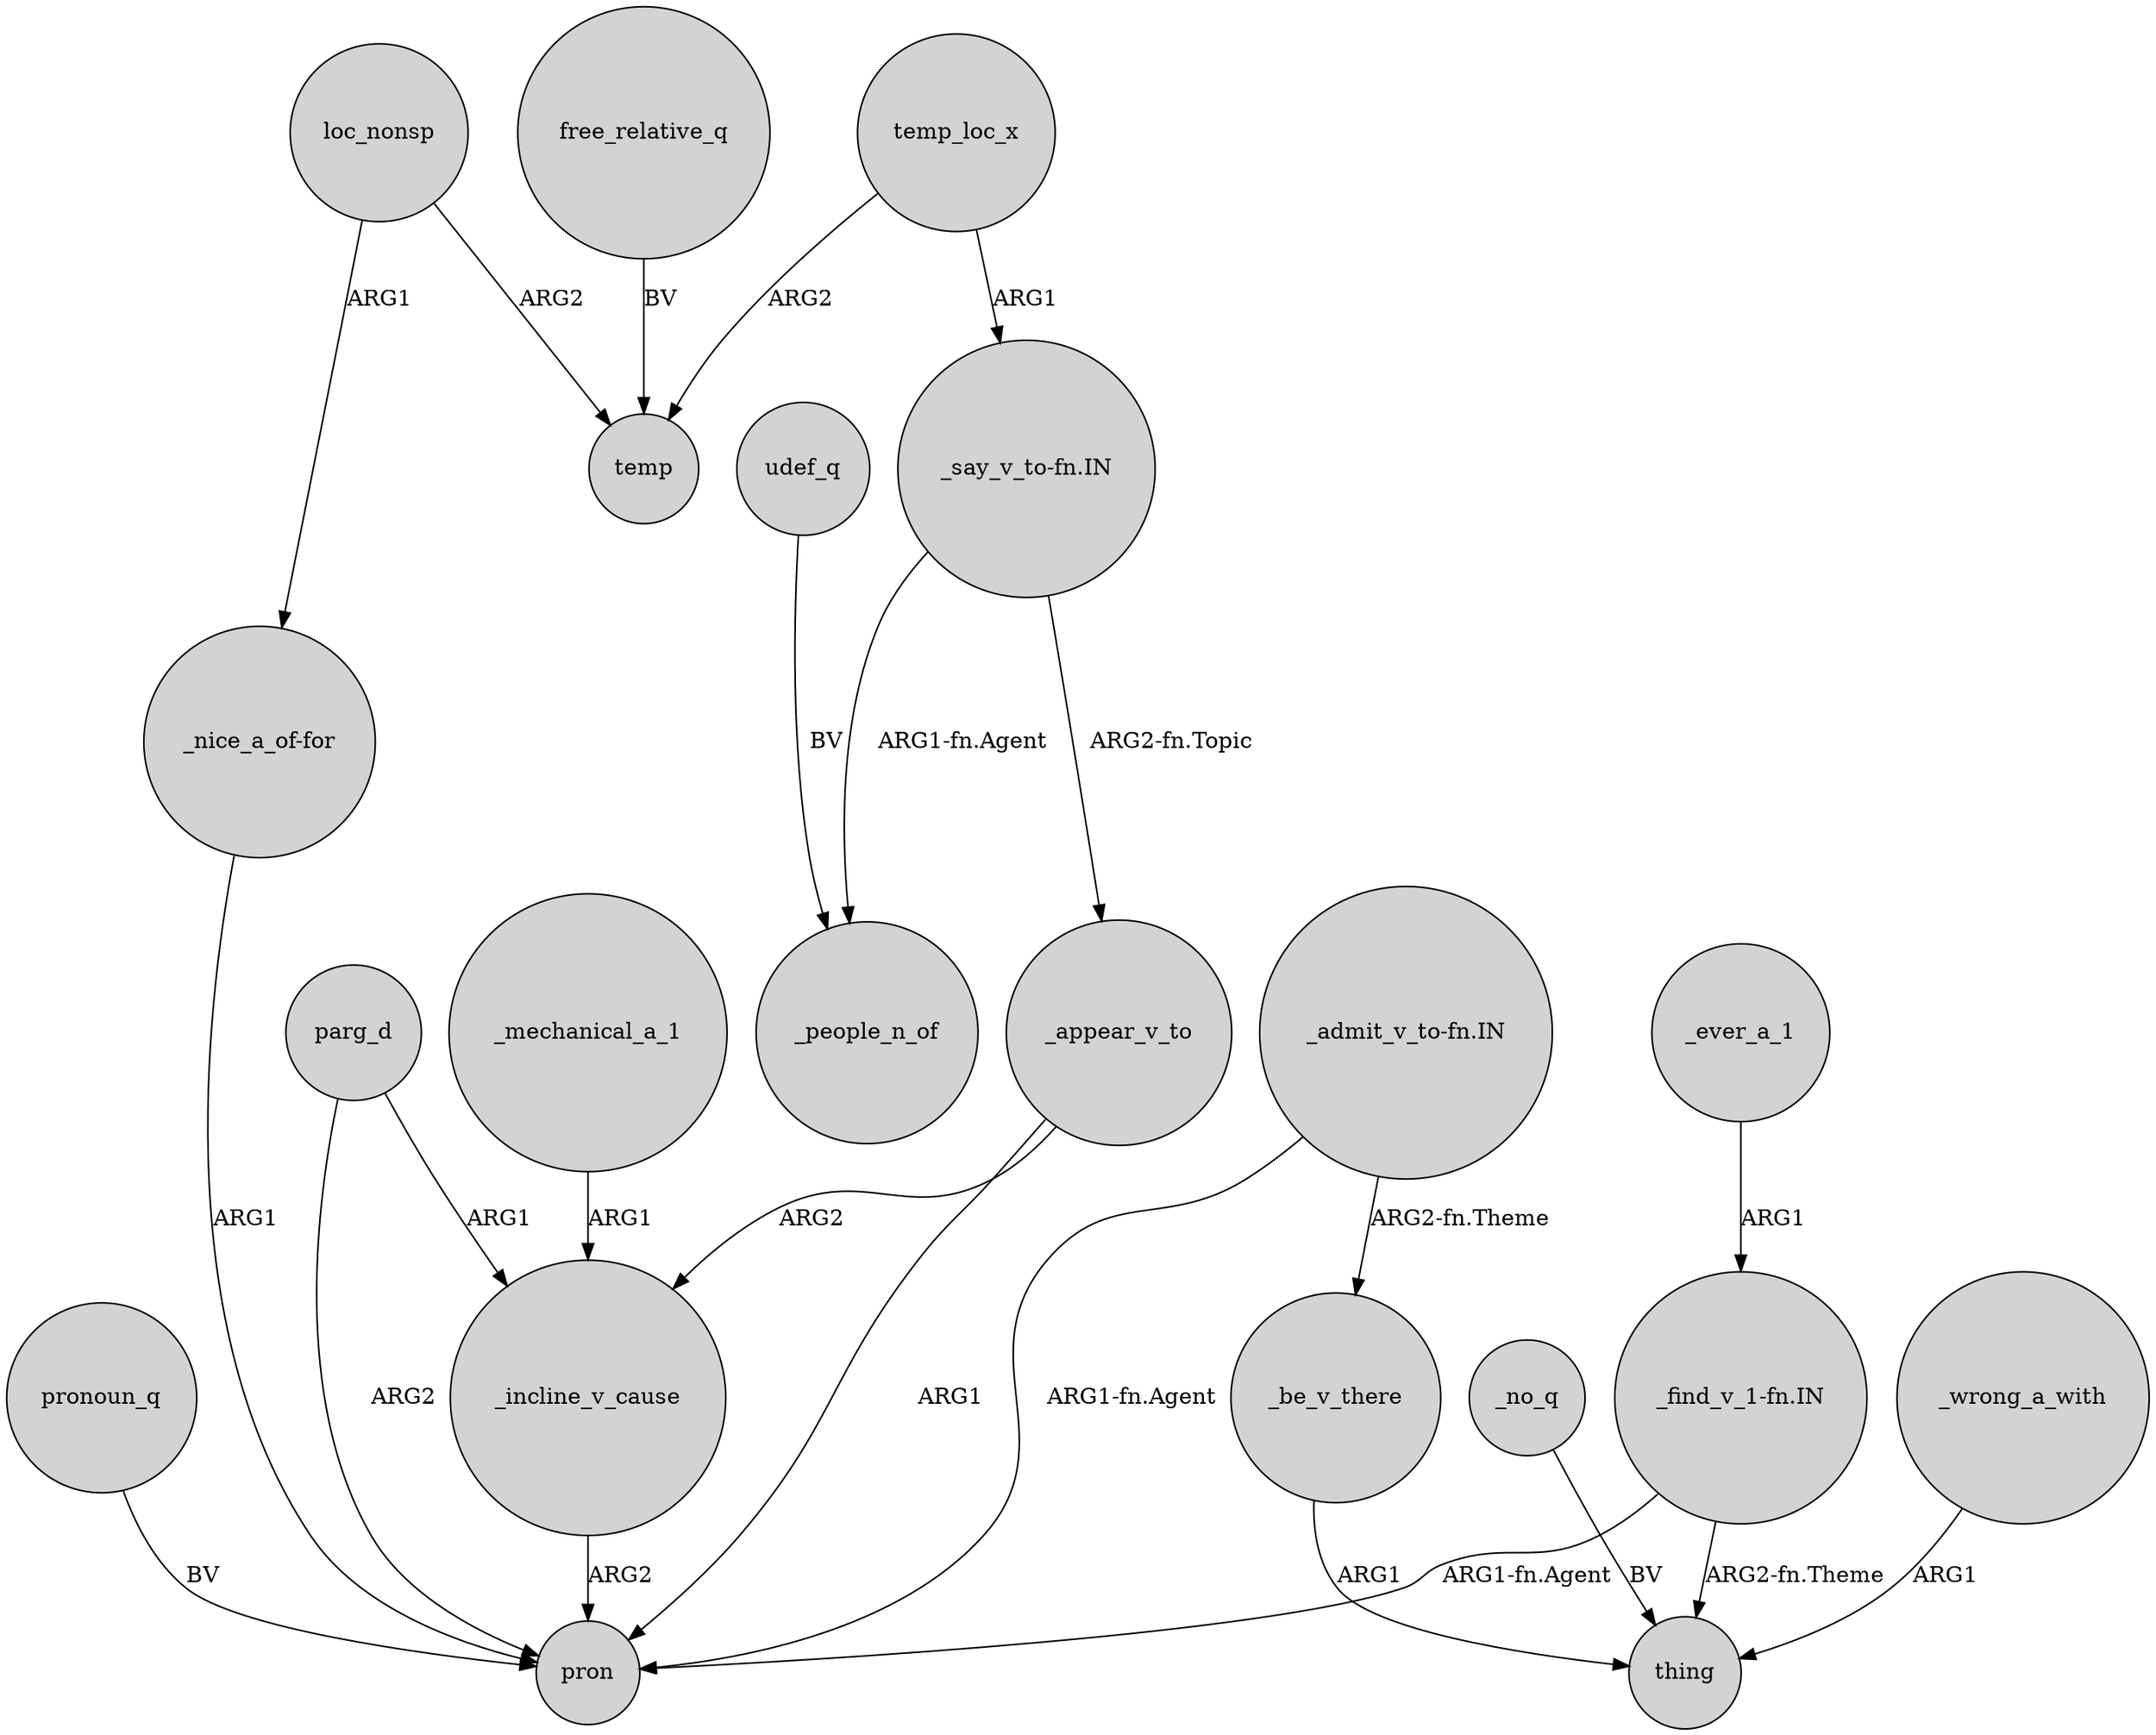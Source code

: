 digraph {
	node [shape=circle style=filled]
	parg_d -> _incline_v_cause [label=ARG1]
	_appear_v_to -> pron [label=ARG1]
	"_nice_a_of-for" -> pron [label=ARG1]
	_be_v_there -> thing [label=ARG1]
	"_find_v_1-fn.IN" -> thing [label="ARG2-fn.Theme"]
	_wrong_a_with -> thing [label=ARG1]
	_ever_a_1 -> "_find_v_1-fn.IN" [label=ARG1]
	_mechanical_a_1 -> _incline_v_cause [label=ARG1]
	"_say_v_to-fn.IN" -> _appear_v_to [label="ARG2-fn.Topic"]
	parg_d -> pron [label=ARG2]
	udef_q -> _people_n_of [label=BV]
	"_say_v_to-fn.IN" -> _people_n_of [label="ARG1-fn.Agent"]
	pronoun_q -> pron [label=BV]
	temp_loc_x -> temp [label=ARG2]
	loc_nonsp -> temp [label=ARG2]
	_incline_v_cause -> pron [label=ARG2]
	"_admit_v_to-fn.IN" -> _be_v_there [label="ARG2-fn.Theme"]
	"_admit_v_to-fn.IN" -> pron [label="ARG1-fn.Agent"]
	temp_loc_x -> "_say_v_to-fn.IN" [label=ARG1]
	_appear_v_to -> _incline_v_cause [label=ARG2]
	_no_q -> thing [label=BV]
	loc_nonsp -> "_nice_a_of-for" [label=ARG1]
	"_find_v_1-fn.IN" -> pron [label="ARG1-fn.Agent"]
	free_relative_q -> temp [label=BV]
}
